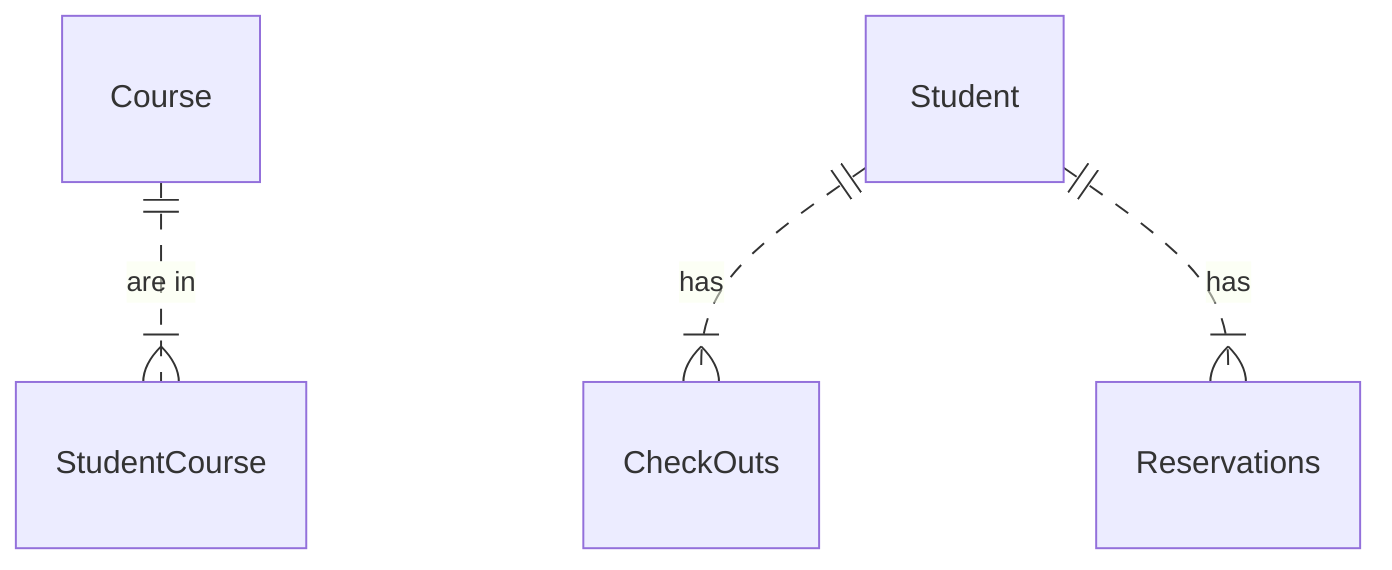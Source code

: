 erDiagram
    Course ||..|{ StudentCourse : "are in"
    Student ||..|{ CheckOuts : "has"
    Student ||..|{ Reservations : "has"
